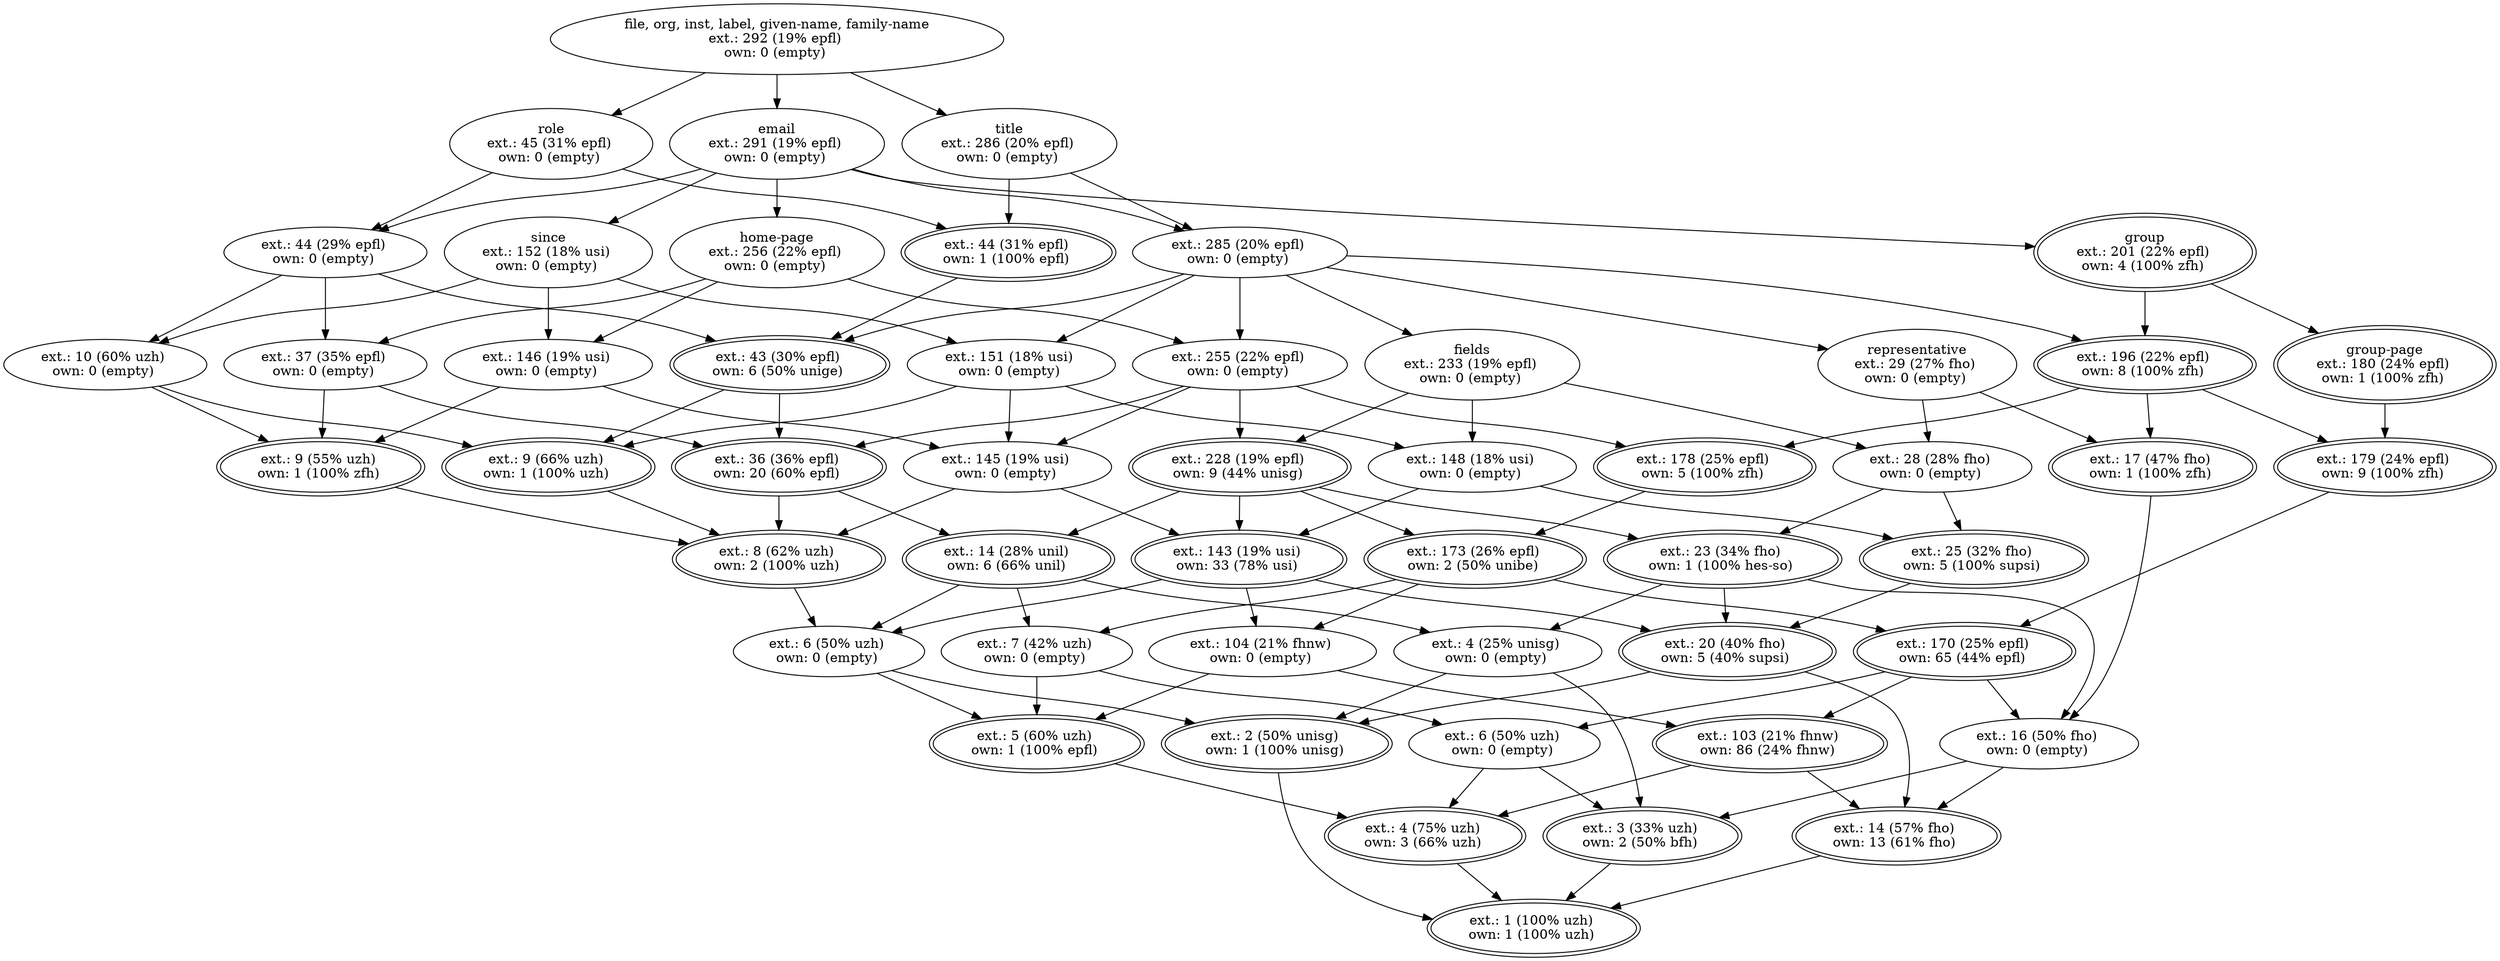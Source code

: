 digraph d{
1 [label="file, org, inst, label, given-name, family-name
ext.: 292 (19% epfl) 
own: 0 (empty) "]
2 [label="ext.: 103 (21% fhnw) 
own: 86 (24% fhnw) ", peripheries = 2]
3 [label="ext.: 170 (25% epfl) 
own: 65 (44% epfl) ", peripheries = 2]
4 [label="ext.: 3 (33% uzh) 
own: 2 (50% bfh) ", peripheries = 2]
5 [label="ext.: 16 (50% fho) 
own: 0 (empty) "]
6 [label="ext.: 14 (57% fho) 
own: 13 (61% fho) ", peripheries = 2]
7 [label="ext.: 104 (21% fhnw) 
own: 0 (empty) "]
8 [label="ext.: 173 (26% epfl) 
own: 2 (50% unibe) ", peripheries = 2]
9 [label="ext.: 7 (42% uzh) 
own: 0 (empty) "]
10 [label="ext.: 5 (60% uzh) 
own: 1 (100% epfl) ", peripheries = 2]
11 [label="ext.: 255 (22% epfl) 
own: 0 (empty) "]
12 [label="ext.: 36 (36% epfl) 
own: 20 (60% epfl) ", peripheries = 2]
13 [label="title
ext.: 286 (20% epfl) 
own: 0 (empty) "]
14 [label="ext.: 44 (31% epfl) 
own: 1 (100% epfl) ", peripheries = 2]
15 [label="ext.: 143 (19% usi) 
own: 33 (78% usi) ", peripheries = 2]
16 [label="ext.: 228 (19% epfl) 
own: 9 (44% unisg) ", peripheries = 2]
17 [label="ext.: 23 (34% fho) 
own: 1 (100% hes-so) ", peripheries = 2]
18 [label="ext.: 20 (40% fho) 
own: 5 (40% supsi) ", peripheries = 2]
19 [label="ext.: 6 (50% uzh) 
own: 0 (empty) "]
20 [label="ext.: 4 (75% uzh) 
own: 3 (66% uzh) ", peripheries = 2]
21 [label="ext.: 148 (18% usi) 
own: 0 (empty) "]
22 [label="fields
ext.: 233 (19% epfl) 
own: 0 (empty) "]
23 [label="ext.: 28 (28% fho) 
own: 0 (empty) "]
24 [label="ext.: 25 (32% fho) 
own: 5 (100% supsi) ", peripheries = 2]
25 [label="ext.: 285 (20% epfl) 
own: 0 (empty) "]
26 [label="ext.: 14 (28% unil) 
own: 6 (66% unil) ", peripheries = 2]
27 [label="ext.: 43 (30% epfl) 
own: 6 (50% unige) ", peripheries = 2]
28 [label="ext.: 4 (25% unisg) 
own: 0 (empty) "]
29 [label="ext.: 6 (50% uzh) 
own: 0 (empty) "]
30 [label="ext.: 2 (50% unisg) 
own: 1 (100% unisg) ", peripheries = 2]
31 [label="ext.: 151 (18% usi) 
own: 0 (empty) "]
32 [label="ext.: 9 (66% uzh) 
own: 1 (100% uzh) ", peripheries = 2]
33 [label="ext.: 145 (19% usi) 
own: 0 (empty) "]
34 [label="ext.: 8 (62% uzh) 
own: 2 (100% uzh) ", peripheries = 2]
35 [label="ext.: 1 (100% uzh) 
own: 1 (100% uzh) ", peripheries = 2]
36 [label="ext.: 146 (19% usi) 
own: 0 (empty) "]
37 [label="home-page
ext.: 256 (22% epfl) 
own: 0 (empty) "]
38 [label="ext.: 37 (35% epfl) 
own: 0 (empty) "]
39 [label="ext.: 9 (55% uzh) 
own: 1 (100% zfh) ", peripheries = 2]
40 [label="role
ext.: 45 (31% epfl) 
own: 0 (empty) "]
41 [label="since
ext.: 152 (18% usi) 
own: 0 (empty) "]
42 [label="email
ext.: 291 (19% epfl) 
own: 0 (empty) "]
43 [label="ext.: 44 (29% epfl) 
own: 0 (empty) "]
44 [label="ext.: 10 (60% uzh) 
own: 0 (empty) "]
45 [label="ext.: 178 (25% epfl) 
own: 5 (100% zfh) ", peripheries = 2]
46 [label="ext.: 196 (22% epfl) 
own: 8 (100% zfh) ", peripheries = 2]
47 [label="group
ext.: 201 (22% epfl) 
own: 4 (100% zfh) ", peripheries = 2]
48 [label="ext.: 179 (24% epfl) 
own: 9 (100% zfh) ", peripheries = 2]
49 [label="group-page
ext.: 180 (24% epfl) 
own: 1 (100% zfh) ", peripheries = 2]
50 [label="ext.: 17 (47% fho) 
own: 1 (100% zfh) ", peripheries = 2]
51 [label="representative
ext.: 29 (27% fho) 
own: 0 (empty) "]
1->13;
1->40;
1->42;
13->14;
13->25;
40->14;
40->43;
42->25;
42->37;
42->41;
42->43;
42->47;
14->27;
25->11;
25->22;
25->27;
25->31;
25->46;
25->51;
37->11;
37->36;
37->38;
41->31;
41->36;
41->44;
43->27;
43->38;
43->44;
47->46;
47->49;
11->12;
11->16;
11->33;
11->45;
22->16;
22->21;
22->23;
27->12;
27->32;
31->21;
31->32;
31->33;
36->33;
36->39;
38->12;
38->39;
44->32;
44->39;
46->45;
46->48;
46->50;
49->48;
51->23;
51->50;
12->26;
12->34;
16->8;
16->15;
16->17;
16->26;
21->15;
21->24;
23->17;
23->24;
32->34;
33->15;
33->34;
39->34;
45->8;
8->3;
8->7;
8->9;
15->7;
15->18;
15->29;
17->18;
17->28;
24->18;
26->9;
26->28;
26->29;
34->29;
3->2;
3->5;
3->19;
7->2;
7->10;
9->10;
9->19;
18->30;
28->30;
29->10;
29->30;
2->6;
2->20;
5->4;
5->6;
10->20;
19->4;
19->20;
4->35;
6->35;
20->35;
48->3;
17->5;
18->6;
28->4;
30->35;
50->5;
}